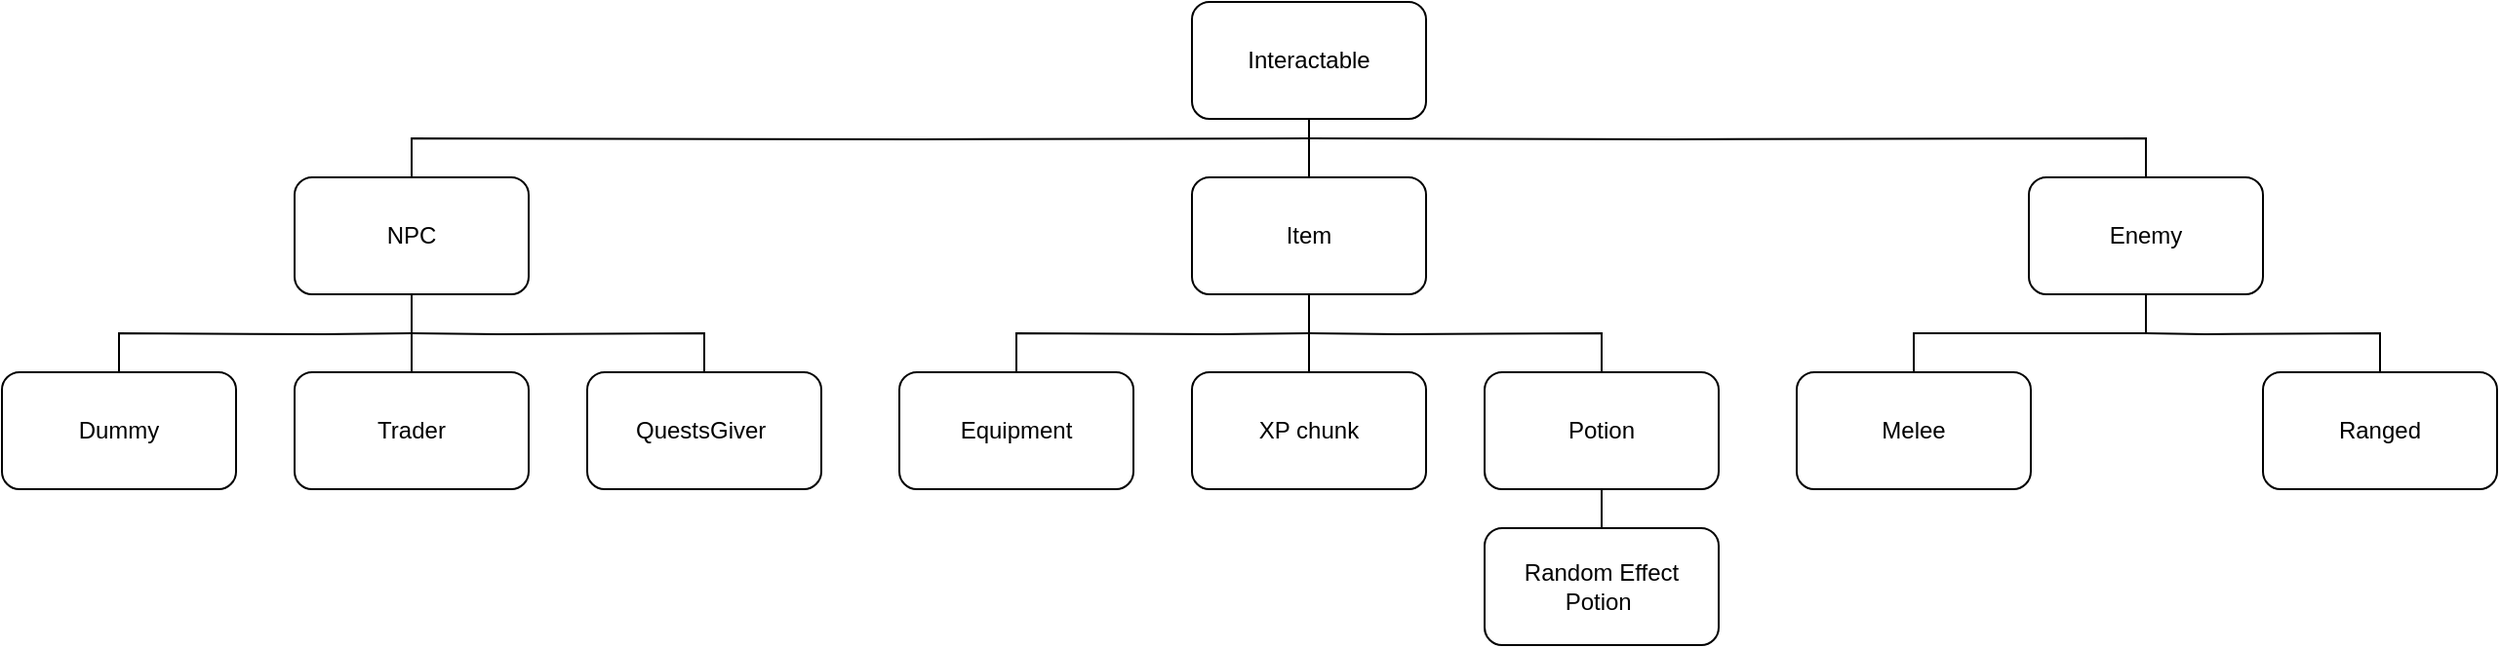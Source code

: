 <mxfile version="13.10.4" type="device"><diagram id="6Icu0nvQl7hMRHIkDRjX" name="Page-1"><mxGraphModel dx="2249" dy="737" grid="1" gridSize="10" guides="1" tooltips="1" connect="1" arrows="1" fold="1" page="1" pageScale="1" pageWidth="827" pageHeight="1169" math="0" shadow="0"><root><mxCell id="0"/><mxCell id="1" parent="0"/><mxCell id="EiiKcpZ5reAM3HPOsJdJ-44" style="edgeStyle=orthogonalEdgeStyle;rounded=0;orthogonalLoop=1;jettySize=auto;html=1;entryX=0.5;entryY=0;entryDx=0;entryDy=0;endArrow=none;endFill=0;" parent="1" source="EiiKcpZ5reAM3HPOsJdJ-1" target="EiiKcpZ5reAM3HPOsJdJ-3" edge="1"><mxGeometry relative="1" as="geometry"/></mxCell><mxCell id="EiiKcpZ5reAM3HPOsJdJ-45" style="edgeStyle=orthogonalEdgeStyle;rounded=0;orthogonalLoop=1;jettySize=auto;html=1;endArrow=none;endFill=0;" parent="1" target="EiiKcpZ5reAM3HPOsJdJ-4" edge="1"><mxGeometry relative="1" as="geometry"><mxPoint x="590" y="90" as="sourcePoint"/></mxGeometry></mxCell><mxCell id="EiiKcpZ5reAM3HPOsJdJ-46" style="edgeStyle=orthogonalEdgeStyle;rounded=0;orthogonalLoop=1;jettySize=auto;html=1;entryX=0.5;entryY=0;entryDx=0;entryDy=0;endArrow=none;endFill=0;" parent="1" target="EiiKcpZ5reAM3HPOsJdJ-2" edge="1"><mxGeometry relative="1" as="geometry"><mxPoint x="590" y="90" as="sourcePoint"/></mxGeometry></mxCell><mxCell id="EiiKcpZ5reAM3HPOsJdJ-1" value="Interactable" style="rounded=1;whiteSpace=wrap;html=1;" parent="1" vertex="1"><mxGeometry x="530" y="20" width="120" height="60" as="geometry"/></mxCell><mxCell id="EiiKcpZ5reAM3HPOsJdJ-23" style="edgeStyle=orthogonalEdgeStyle;rounded=0;orthogonalLoop=1;jettySize=auto;html=1;entryX=0.5;entryY=0;entryDx=0;entryDy=0;endArrow=none;endFill=0;" parent="1" source="EiiKcpZ5reAM3HPOsJdJ-2" target="EiiKcpZ5reAM3HPOsJdJ-6" edge="1"><mxGeometry relative="1" as="geometry"/></mxCell><mxCell id="EiiKcpZ5reAM3HPOsJdJ-24" style="edgeStyle=orthogonalEdgeStyle;rounded=0;orthogonalLoop=1;jettySize=auto;html=1;entryX=0.5;entryY=0;entryDx=0;entryDy=0;endArrow=none;endFill=0;" parent="1" target="EiiKcpZ5reAM3HPOsJdJ-7" edge="1"><mxGeometry relative="1" as="geometry"><mxPoint x="130" y="190" as="sourcePoint"/></mxGeometry></mxCell><mxCell id="EiiKcpZ5reAM3HPOsJdJ-25" style="edgeStyle=orthogonalEdgeStyle;rounded=0;orthogonalLoop=1;jettySize=auto;html=1;entryX=0.5;entryY=0;entryDx=0;entryDy=0;endArrow=none;endFill=0;" parent="1" target="EiiKcpZ5reAM3HPOsJdJ-5" edge="1"><mxGeometry relative="1" as="geometry"><mxPoint x="130" y="190" as="sourcePoint"/></mxGeometry></mxCell><mxCell id="EiiKcpZ5reAM3HPOsJdJ-2" value="NPC" style="rounded=1;whiteSpace=wrap;html=1;" parent="1" vertex="1"><mxGeometry x="70" y="110" width="120" height="60" as="geometry"/></mxCell><mxCell id="EiiKcpZ5reAM3HPOsJdJ-20" style="edgeStyle=orthogonalEdgeStyle;rounded=0;orthogonalLoop=1;jettySize=auto;html=1;entryX=0.5;entryY=0;entryDx=0;entryDy=0;endArrow=none;endFill=0;" parent="1" source="EiiKcpZ5reAM3HPOsJdJ-3" target="EiiKcpZ5reAM3HPOsJdJ-10" edge="1"><mxGeometry relative="1" as="geometry"/></mxCell><mxCell id="EiiKcpZ5reAM3HPOsJdJ-21" style="edgeStyle=orthogonalEdgeStyle;rounded=0;orthogonalLoop=1;jettySize=auto;html=1;entryX=0.5;entryY=0;entryDx=0;entryDy=0;endArrow=none;endFill=0;" parent="1" target="EiiKcpZ5reAM3HPOsJdJ-8" edge="1"><mxGeometry relative="1" as="geometry"><mxPoint x="590" y="190" as="sourcePoint"/></mxGeometry></mxCell><mxCell id="EiiKcpZ5reAM3HPOsJdJ-22" style="edgeStyle=orthogonalEdgeStyle;rounded=0;orthogonalLoop=1;jettySize=auto;html=1;entryX=0.5;entryY=0;entryDx=0;entryDy=0;endArrow=none;endFill=0;" parent="1" target="EiiKcpZ5reAM3HPOsJdJ-11" edge="1"><mxGeometry relative="1" as="geometry"><mxPoint x="590" y="190" as="sourcePoint"/></mxGeometry></mxCell><mxCell id="EiiKcpZ5reAM3HPOsJdJ-3" value="Item" style="rounded=1;whiteSpace=wrap;html=1;" parent="1" vertex="1"><mxGeometry x="530" y="110" width="120" height="60" as="geometry"/></mxCell><mxCell id="EiiKcpZ5reAM3HPOsJdJ-16" style="edgeStyle=orthogonalEdgeStyle;rounded=0;orthogonalLoop=1;jettySize=auto;html=1;entryX=0.5;entryY=0;entryDx=0;entryDy=0;endArrow=none;endFill=0;" parent="1" source="EiiKcpZ5reAM3HPOsJdJ-4" target="EiiKcpZ5reAM3HPOsJdJ-12" edge="1"><mxGeometry relative="1" as="geometry"/></mxCell><mxCell id="EiiKcpZ5reAM3HPOsJdJ-17" style="edgeStyle=orthogonalEdgeStyle;rounded=0;orthogonalLoop=1;jettySize=auto;html=1;entryX=0.5;entryY=0;entryDx=0;entryDy=0;endArrow=none;endFill=0;" parent="1" target="EiiKcpZ5reAM3HPOsJdJ-14" edge="1"><mxGeometry relative="1" as="geometry"><mxPoint x="1019" y="190" as="sourcePoint"/></mxGeometry></mxCell><mxCell id="EiiKcpZ5reAM3HPOsJdJ-4" value="Enemy" style="rounded=1;whiteSpace=wrap;html=1;" parent="1" vertex="1"><mxGeometry x="959" y="110" width="120" height="60" as="geometry"/></mxCell><mxCell id="EiiKcpZ5reAM3HPOsJdJ-5" value="Dummy" style="rounded=1;whiteSpace=wrap;html=1;" parent="1" vertex="1"><mxGeometry x="-80" y="210" width="120" height="60" as="geometry"/></mxCell><mxCell id="EiiKcpZ5reAM3HPOsJdJ-6" value="Trader" style="rounded=1;whiteSpace=wrap;html=1;" parent="1" vertex="1"><mxGeometry x="70" y="210" width="120" height="60" as="geometry"/></mxCell><mxCell id="EiiKcpZ5reAM3HPOsJdJ-7" value="QuestsGiver&amp;nbsp;" style="rounded=1;whiteSpace=wrap;html=1;" parent="1" vertex="1"><mxGeometry x="220" y="210" width="120" height="60" as="geometry"/></mxCell><mxCell id="EiiKcpZ5reAM3HPOsJdJ-8" value="Equipment" style="rounded=1;whiteSpace=wrap;html=1;" parent="1" vertex="1"><mxGeometry x="380" y="210" width="120" height="60" as="geometry"/></mxCell><mxCell id="EiiKcpZ5reAM3HPOsJdJ-10" value="XP chunk" style="rounded=1;whiteSpace=wrap;html=1;" parent="1" vertex="1"><mxGeometry x="530" y="210" width="120" height="60" as="geometry"/></mxCell><mxCell id="EiiKcpZ5reAM3HPOsJdJ-30" style="edgeStyle=orthogonalEdgeStyle;rounded=0;orthogonalLoop=1;jettySize=auto;html=1;endArrow=none;endFill=0;exitX=0.5;exitY=1;exitDx=0;exitDy=0;" parent="1" target="EiiKcpZ5reAM3HPOsJdJ-26" edge="1" source="EiiKcpZ5reAM3HPOsJdJ-11"><mxGeometry relative="1" as="geometry"><mxPoint x="740" y="280" as="sourcePoint"/></mxGeometry></mxCell><mxCell id="EiiKcpZ5reAM3HPOsJdJ-11" value="Potion" style="rounded=1;whiteSpace=wrap;html=1;" parent="1" vertex="1"><mxGeometry x="680" y="210" width="120" height="60" as="geometry"/></mxCell><mxCell id="EiiKcpZ5reAM3HPOsJdJ-12" value="Melee" style="rounded=1;whiteSpace=wrap;html=1;" parent="1" vertex="1"><mxGeometry x="840" y="210" width="120" height="60" as="geometry"/></mxCell><mxCell id="EiiKcpZ5reAM3HPOsJdJ-14" value="Ranged" style="rounded=1;whiteSpace=wrap;html=1;" parent="1" vertex="1"><mxGeometry x="1079" y="210" width="120" height="60" as="geometry"/></mxCell><mxCell id="EiiKcpZ5reAM3HPOsJdJ-26" value="Random Effect Potion&amp;nbsp;" style="rounded=1;whiteSpace=wrap;html=1;" parent="1" vertex="1"><mxGeometry x="680" y="290" width="120" height="60" as="geometry"/></mxCell></root></mxGraphModel></diagram></mxfile>